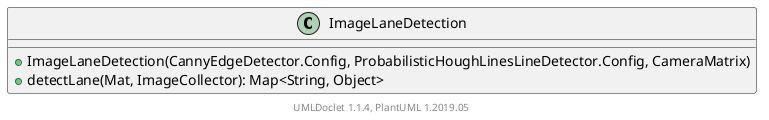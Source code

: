 @startuml

    class ImageLaneDetection [[ImageLaneDetection.html]] {
        +ImageLaneDetection(CannyEdgeDetector.Config, ProbabilisticHoughLinesLineDetector.Config, CameraMatrix)
        +detectLane(Mat, ImageCollector): Map<String, Object>
    }


    center footer UMLDoclet 1.1.4, PlantUML 1.2019.05
@enduml
